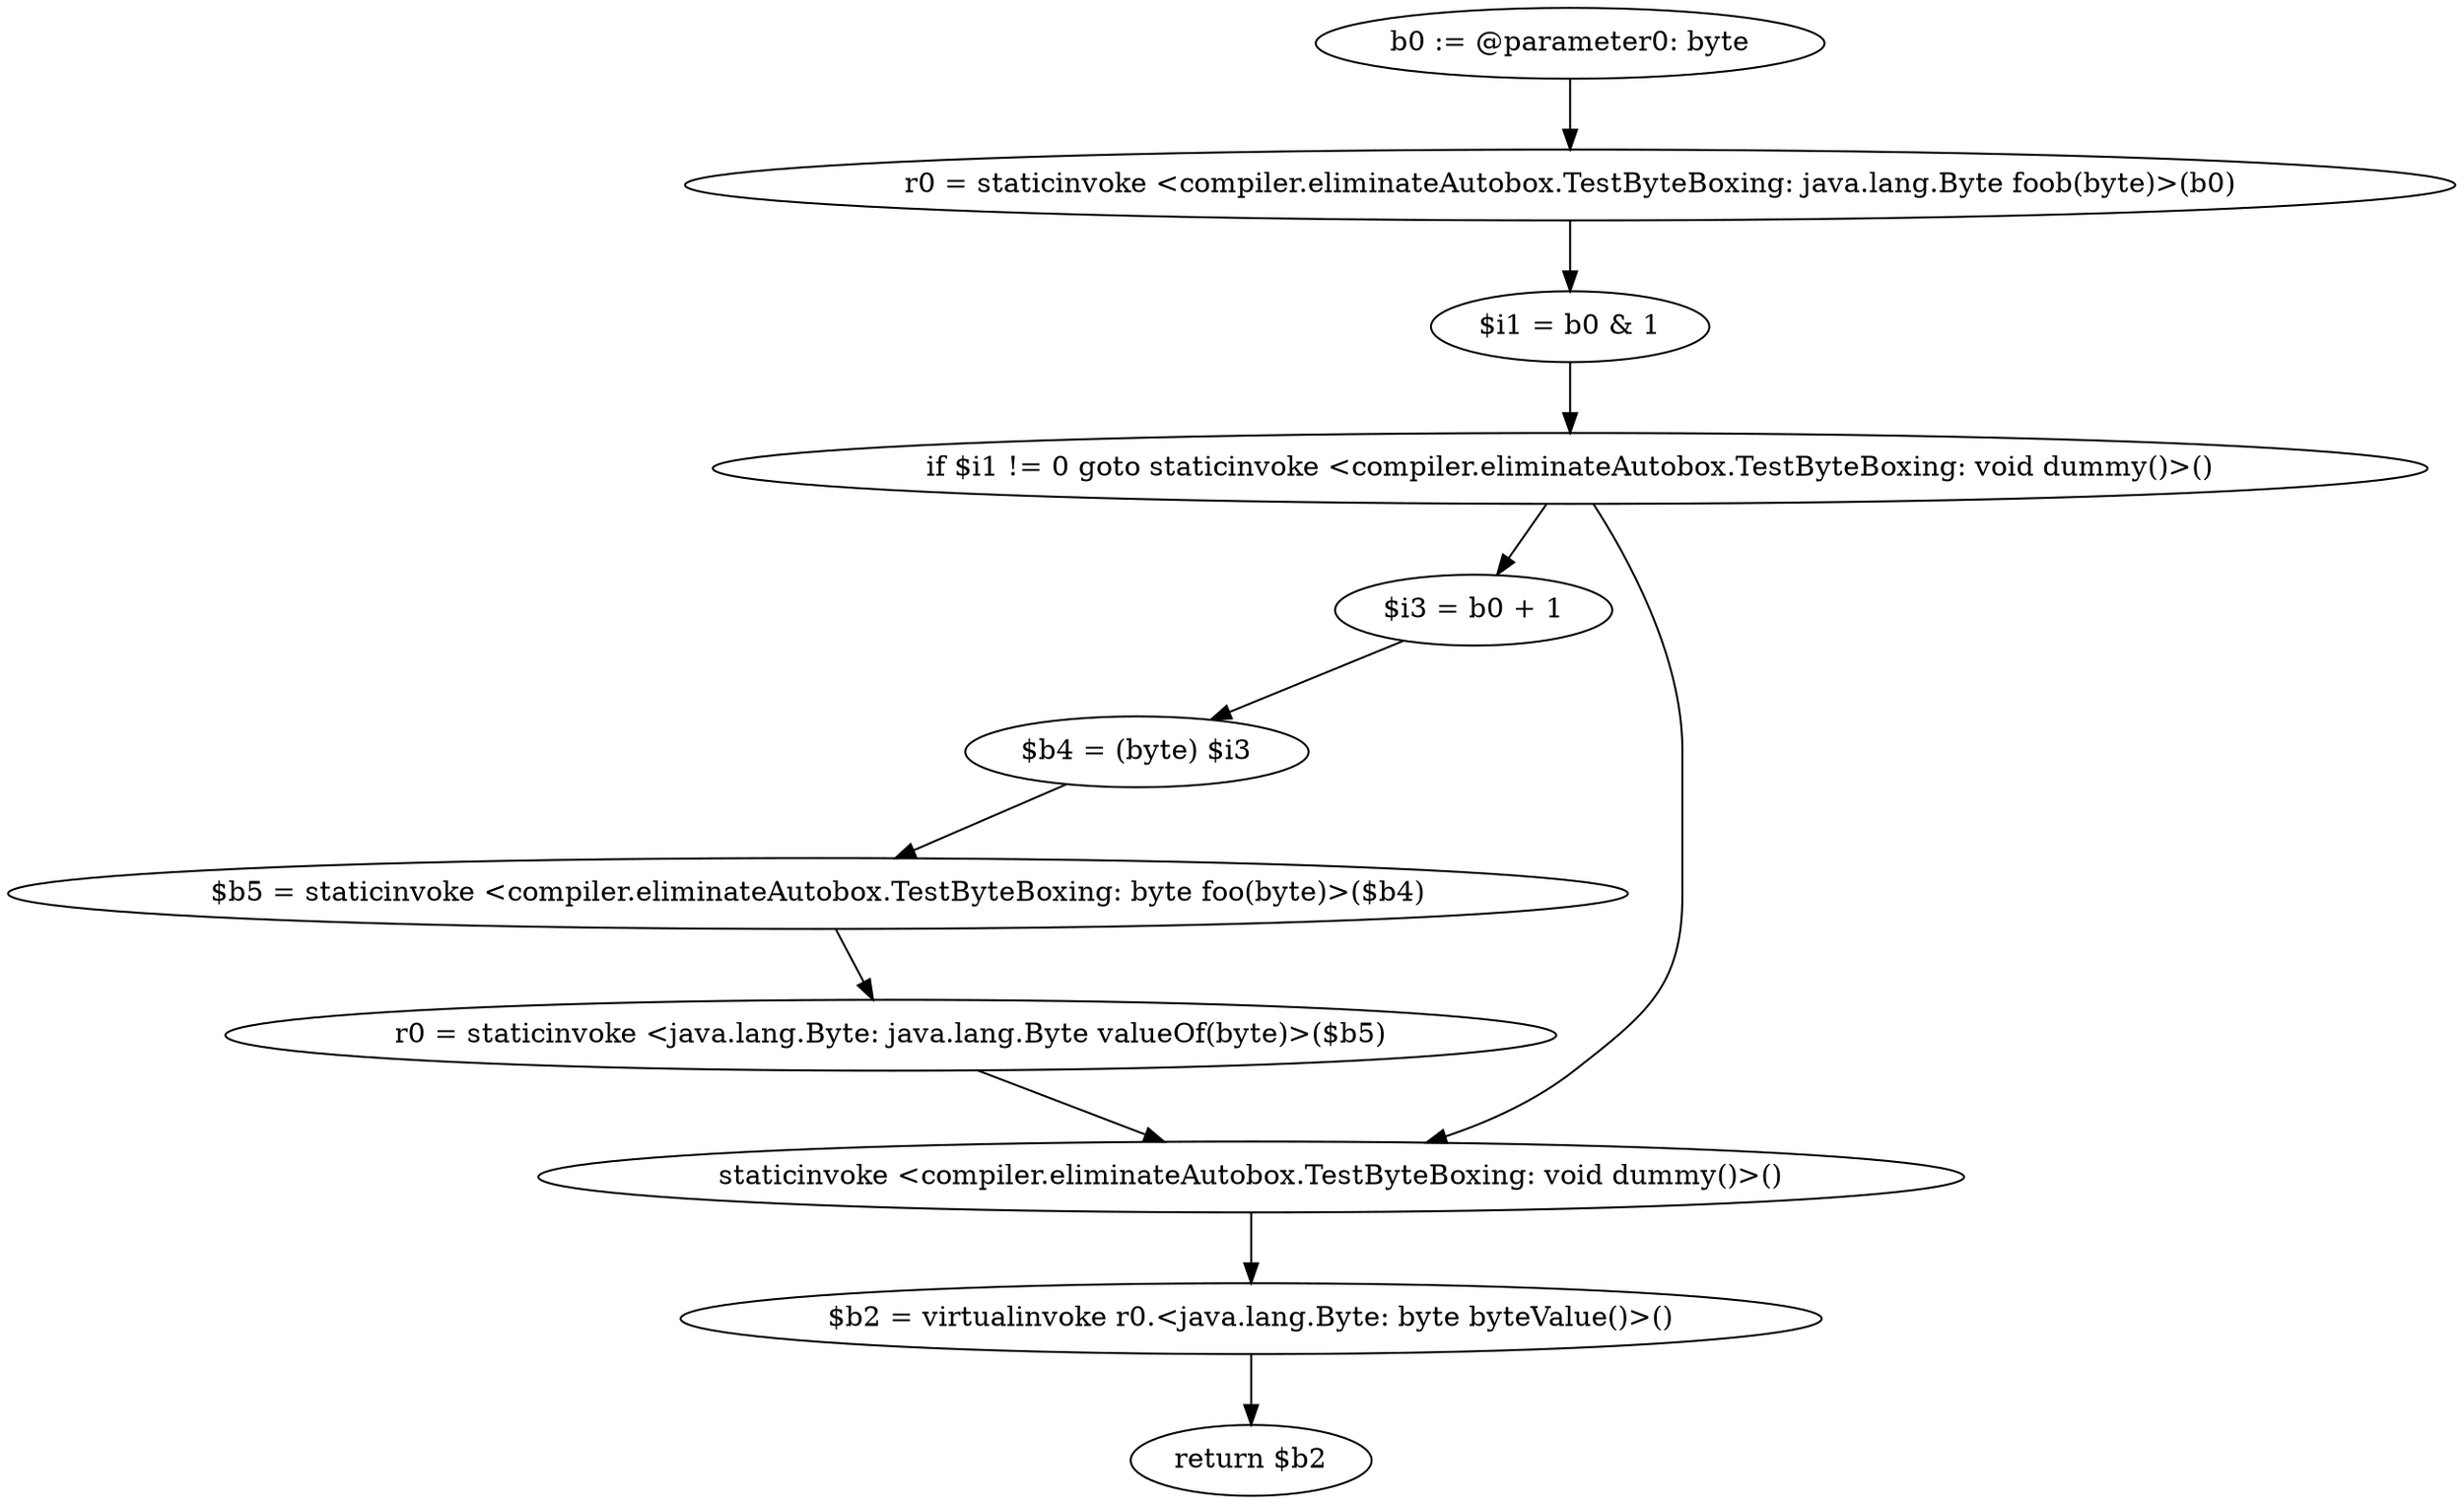 digraph "unitGraph" {
    "b0 := @parameter0: byte"
    "r0 = staticinvoke <compiler.eliminateAutobox.TestByteBoxing: java.lang.Byte foob(byte)>(b0)"
    "$i1 = b0 & 1"
    "if $i1 != 0 goto staticinvoke <compiler.eliminateAutobox.TestByteBoxing: void dummy()>()"
    "$i3 = b0 + 1"
    "$b4 = (byte) $i3"
    "$b5 = staticinvoke <compiler.eliminateAutobox.TestByteBoxing: byte foo(byte)>($b4)"
    "r0 = staticinvoke <java.lang.Byte: java.lang.Byte valueOf(byte)>($b5)"
    "staticinvoke <compiler.eliminateAutobox.TestByteBoxing: void dummy()>()"
    "$b2 = virtualinvoke r0.<java.lang.Byte: byte byteValue()>()"
    "return $b2"
    "b0 := @parameter0: byte"->"r0 = staticinvoke <compiler.eliminateAutobox.TestByteBoxing: java.lang.Byte foob(byte)>(b0)";
    "r0 = staticinvoke <compiler.eliminateAutobox.TestByteBoxing: java.lang.Byte foob(byte)>(b0)"->"$i1 = b0 & 1";
    "$i1 = b0 & 1"->"if $i1 != 0 goto staticinvoke <compiler.eliminateAutobox.TestByteBoxing: void dummy()>()";
    "if $i1 != 0 goto staticinvoke <compiler.eliminateAutobox.TestByteBoxing: void dummy()>()"->"$i3 = b0 + 1";
    "if $i1 != 0 goto staticinvoke <compiler.eliminateAutobox.TestByteBoxing: void dummy()>()"->"staticinvoke <compiler.eliminateAutobox.TestByteBoxing: void dummy()>()";
    "$i3 = b0 + 1"->"$b4 = (byte) $i3";
    "$b4 = (byte) $i3"->"$b5 = staticinvoke <compiler.eliminateAutobox.TestByteBoxing: byte foo(byte)>($b4)";
    "$b5 = staticinvoke <compiler.eliminateAutobox.TestByteBoxing: byte foo(byte)>($b4)"->"r0 = staticinvoke <java.lang.Byte: java.lang.Byte valueOf(byte)>($b5)";
    "r0 = staticinvoke <java.lang.Byte: java.lang.Byte valueOf(byte)>($b5)"->"staticinvoke <compiler.eliminateAutobox.TestByteBoxing: void dummy()>()";
    "staticinvoke <compiler.eliminateAutobox.TestByteBoxing: void dummy()>()"->"$b2 = virtualinvoke r0.<java.lang.Byte: byte byteValue()>()";
    "$b2 = virtualinvoke r0.<java.lang.Byte: byte byteValue()>()"->"return $b2";
}
